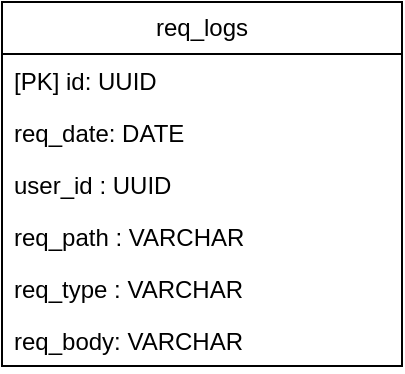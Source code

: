 <mxfile version="22.1.7" type="device">
  <diagram name="Sayfa -1" id="8-_brLVaZ3WfZLCGtOVQ">
    <mxGraphModel dx="1114" dy="578" grid="1" gridSize="10" guides="1" tooltips="1" connect="1" arrows="1" fold="1" page="1" pageScale="1" pageWidth="827" pageHeight="1169" math="0" shadow="0">
      <root>
        <mxCell id="0" />
        <mxCell id="1" parent="0" />
        <mxCell id="huYv-vAWt9z57rwz2ueX-1" value="req_logs" style="swimlane;fontStyle=0;childLayout=stackLayout;horizontal=1;startSize=26;fillColor=none;horizontalStack=0;resizeParent=1;resizeParentMax=0;resizeLast=0;collapsible=1;marginBottom=0;whiteSpace=wrap;html=1;" vertex="1" parent="1">
          <mxGeometry x="314" y="120" width="200" height="182" as="geometry" />
        </mxCell>
        <mxCell id="huYv-vAWt9z57rwz2ueX-2" value="[PK] id: UUID" style="text;strokeColor=none;fillColor=none;align=left;verticalAlign=top;spacingLeft=4;spacingRight=4;overflow=hidden;rotatable=0;points=[[0,0.5],[1,0.5]];portConstraint=eastwest;whiteSpace=wrap;html=1;" vertex="1" parent="huYv-vAWt9z57rwz2ueX-1">
          <mxGeometry y="26" width="200" height="26" as="geometry" />
        </mxCell>
        <mxCell id="huYv-vAWt9z57rwz2ueX-3" value="req_date: DATE" style="text;strokeColor=none;fillColor=none;align=left;verticalAlign=top;spacingLeft=4;spacingRight=4;overflow=hidden;rotatable=0;points=[[0,0.5],[1,0.5]];portConstraint=eastwest;whiteSpace=wrap;html=1;" vertex="1" parent="huYv-vAWt9z57rwz2ueX-1">
          <mxGeometry y="52" width="200" height="26" as="geometry" />
        </mxCell>
        <mxCell id="huYv-vAWt9z57rwz2ueX-4" value="user_id : UUID" style="text;strokeColor=none;fillColor=none;align=left;verticalAlign=top;spacingLeft=4;spacingRight=4;overflow=hidden;rotatable=0;points=[[0,0.5],[1,0.5]];portConstraint=eastwest;whiteSpace=wrap;html=1;" vertex="1" parent="huYv-vAWt9z57rwz2ueX-1">
          <mxGeometry y="78" width="200" height="26" as="geometry" />
        </mxCell>
        <mxCell id="huYv-vAWt9z57rwz2ueX-8" value="req_path : VARCHAR" style="text;strokeColor=none;fillColor=none;align=left;verticalAlign=top;spacingLeft=4;spacingRight=4;overflow=hidden;rotatable=0;points=[[0,0.5],[1,0.5]];portConstraint=eastwest;whiteSpace=wrap;html=1;" vertex="1" parent="huYv-vAWt9z57rwz2ueX-1">
          <mxGeometry y="104" width="200" height="26" as="geometry" />
        </mxCell>
        <mxCell id="huYv-vAWt9z57rwz2ueX-9" value="req_type : VARCHAR" style="text;strokeColor=none;fillColor=none;align=left;verticalAlign=top;spacingLeft=4;spacingRight=4;overflow=hidden;rotatable=0;points=[[0,0.5],[1,0.5]];portConstraint=eastwest;whiteSpace=wrap;html=1;" vertex="1" parent="huYv-vAWt9z57rwz2ueX-1">
          <mxGeometry y="130" width="200" height="26" as="geometry" />
        </mxCell>
        <mxCell id="huYv-vAWt9z57rwz2ueX-5" value="req_body: VARCHAR" style="text;strokeColor=none;fillColor=none;align=left;verticalAlign=top;spacingLeft=4;spacingRight=4;overflow=hidden;rotatable=0;points=[[0,0.5],[1,0.5]];portConstraint=eastwest;whiteSpace=wrap;html=1;" vertex="1" parent="huYv-vAWt9z57rwz2ueX-1">
          <mxGeometry y="156" width="200" height="26" as="geometry" />
        </mxCell>
      </root>
    </mxGraphModel>
  </diagram>
</mxfile>
